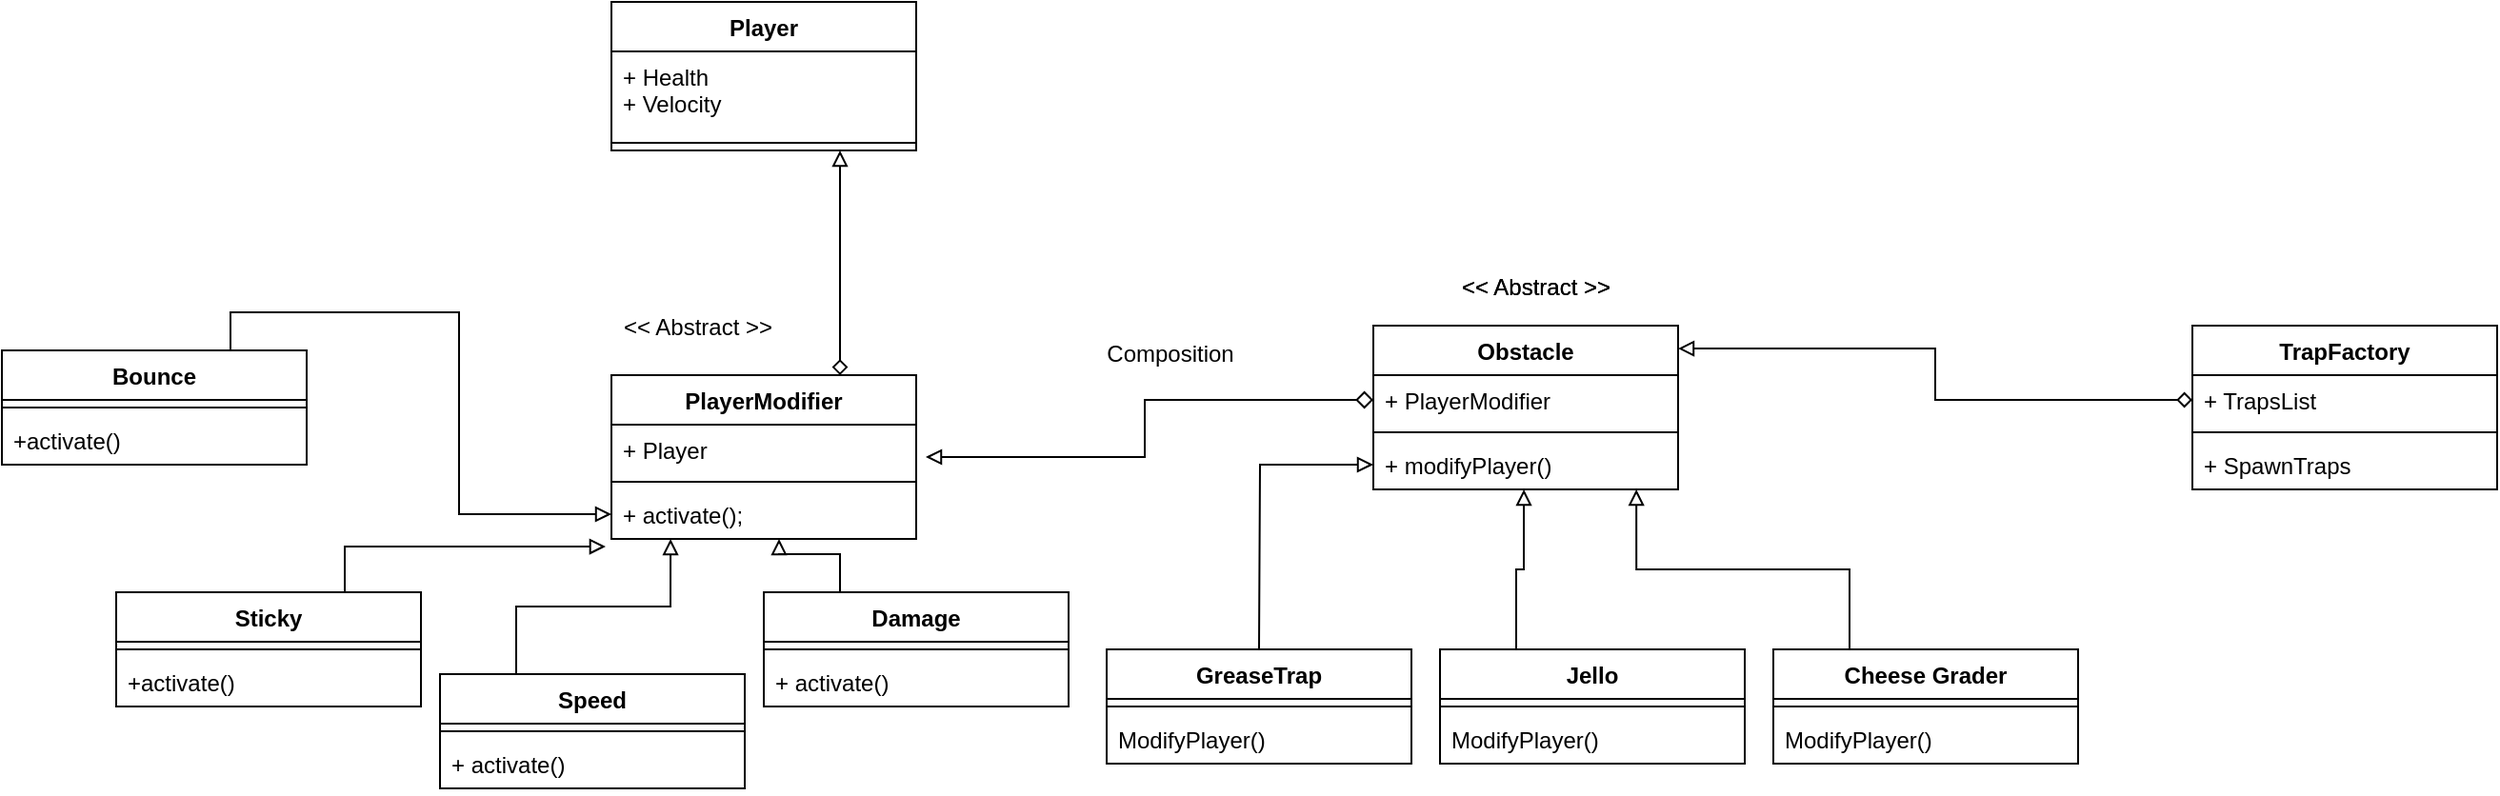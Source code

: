 <mxfile version="12.9.14" type="github"><diagram id="dsI19tgEIpbVP3nucDRO" name="Page-1"><mxGraphModel dx="2090" dy="1784" grid="1" gridSize="10" guides="1" tooltips="1" connect="1" arrows="1" fold="1" page="1" pageScale="1" pageWidth="850" pageHeight="1100" math="0" shadow="0"><root><mxCell id="0"/><mxCell id="1" parent="0"/><mxCell id="zVHqwm3P8z3oHDvD9JFM-1" value="Obstacle" style="swimlane;fontStyle=1;align=center;verticalAlign=top;childLayout=stackLayout;horizontal=1;startSize=26;horizontalStack=0;resizeParent=1;resizeParentMax=0;resizeLast=0;collapsible=1;marginBottom=0;" vertex="1" parent="1"><mxGeometry x="230" y="60" width="160" height="86" as="geometry"/></mxCell><mxCell id="zVHqwm3P8z3oHDvD9JFM-2" value="+ PlayerModifier" style="text;strokeColor=none;fillColor=none;align=left;verticalAlign=top;spacingLeft=4;spacingRight=4;overflow=hidden;rotatable=0;points=[[0,0.5],[1,0.5]];portConstraint=eastwest;" vertex="1" parent="zVHqwm3P8z3oHDvD9JFM-1"><mxGeometry y="26" width="160" height="26" as="geometry"/></mxCell><mxCell id="zVHqwm3P8z3oHDvD9JFM-3" value="" style="line;strokeWidth=1;fillColor=none;align=left;verticalAlign=middle;spacingTop=-1;spacingLeft=3;spacingRight=3;rotatable=0;labelPosition=right;points=[];portConstraint=eastwest;" vertex="1" parent="zVHqwm3P8z3oHDvD9JFM-1"><mxGeometry y="52" width="160" height="8" as="geometry"/></mxCell><mxCell id="zVHqwm3P8z3oHDvD9JFM-4" value="+ modifyPlayer()" style="text;strokeColor=none;fillColor=none;align=left;verticalAlign=top;spacingLeft=4;spacingRight=4;overflow=hidden;rotatable=0;points=[[0,0.5],[1,0.5]];portConstraint=eastwest;" vertex="1" parent="zVHqwm3P8z3oHDvD9JFM-1"><mxGeometry y="60" width="160" height="26" as="geometry"/></mxCell><mxCell id="zVHqwm3P8z3oHDvD9JFM-9" value="&amp;lt;&amp;lt; Abstract &amp;gt;&amp;gt;" style="text;html=1;align=center;verticalAlign=middle;resizable=0;points=[];autosize=1;" vertex="1" parent="1"><mxGeometry x="270" y="30" width="90" height="20" as="geometry"/></mxCell><mxCell id="zVHqwm3P8z3oHDvD9JFM-10" value="GreaseTrap" style="swimlane;fontStyle=1;align=center;verticalAlign=top;childLayout=stackLayout;horizontal=1;startSize=26;horizontalStack=0;resizeParent=1;resizeParentMax=0;resizeLast=0;collapsible=1;marginBottom=0;" vertex="1" parent="1"><mxGeometry x="90" y="230" width="160" height="60" as="geometry"/></mxCell><mxCell id="zVHqwm3P8z3oHDvD9JFM-12" value="" style="line;strokeWidth=1;fillColor=none;align=left;verticalAlign=middle;spacingTop=-1;spacingLeft=3;spacingRight=3;rotatable=0;labelPosition=right;points=[];portConstraint=eastwest;" vertex="1" parent="zVHqwm3P8z3oHDvD9JFM-10"><mxGeometry y="26" width="160" height="8" as="geometry"/></mxCell><mxCell id="zVHqwm3P8z3oHDvD9JFM-13" value="ModifyPlayer()" style="text;strokeColor=none;fillColor=none;align=left;verticalAlign=top;spacingLeft=4;spacingRight=4;overflow=hidden;rotatable=0;points=[[0,0.5],[1,0.5]];portConstraint=eastwest;" vertex="1" parent="zVHqwm3P8z3oHDvD9JFM-10"><mxGeometry y="34" width="160" height="26" as="geometry"/></mxCell><mxCell id="zVHqwm3P8z3oHDvD9JFM-22" style="edgeStyle=orthogonalEdgeStyle;rounded=0;orthogonalLoop=1;jettySize=auto;html=1;exitX=0.5;exitY=0;exitDx=0;exitDy=0;endArrow=block;endFill=0;" edge="1" parent="1" target="zVHqwm3P8z3oHDvD9JFM-4"><mxGeometry relative="1" as="geometry"><mxPoint x="170" y="230" as="sourcePoint"/></mxGeometry></mxCell><mxCell id="zVHqwm3P8z3oHDvD9JFM-23" style="edgeStyle=orthogonalEdgeStyle;rounded=0;orthogonalLoop=1;jettySize=auto;html=1;exitX=0.25;exitY=0;exitDx=0;exitDy=0;entryX=0.494;entryY=1;entryDx=0;entryDy=0;entryPerimeter=0;endArrow=block;endFill=0;" edge="1" parent="1" source="zVHqwm3P8z3oHDvD9JFM-5" target="zVHqwm3P8z3oHDvD9JFM-4"><mxGeometry relative="1" as="geometry"/></mxCell><mxCell id="zVHqwm3P8z3oHDvD9JFM-5" value="Jello" style="swimlane;fontStyle=1;align=center;verticalAlign=top;childLayout=stackLayout;horizontal=1;startSize=26;horizontalStack=0;resizeParent=1;resizeParentMax=0;resizeLast=0;collapsible=1;marginBottom=0;" vertex="1" parent="1"><mxGeometry x="265" y="230" width="160" height="60" as="geometry"/></mxCell><mxCell id="zVHqwm3P8z3oHDvD9JFM-7" value="" style="line;strokeWidth=1;fillColor=none;align=left;verticalAlign=middle;spacingTop=-1;spacingLeft=3;spacingRight=3;rotatable=0;labelPosition=right;points=[];portConstraint=eastwest;" vertex="1" parent="zVHqwm3P8z3oHDvD9JFM-5"><mxGeometry y="26" width="160" height="8" as="geometry"/></mxCell><mxCell id="zVHqwm3P8z3oHDvD9JFM-8" value="ModifyPlayer()" style="text;strokeColor=none;fillColor=none;align=left;verticalAlign=top;spacingLeft=4;spacingRight=4;overflow=hidden;rotatable=0;points=[[0,0.5],[1,0.5]];portConstraint=eastwest;" vertex="1" parent="zVHqwm3P8z3oHDvD9JFM-5"><mxGeometry y="34" width="160" height="26" as="geometry"/></mxCell><mxCell id="zVHqwm3P8z3oHDvD9JFM-24" style="edgeStyle=orthogonalEdgeStyle;rounded=0;orthogonalLoop=1;jettySize=auto;html=1;exitX=0.25;exitY=0;exitDx=0;exitDy=0;entryX=0.863;entryY=1;entryDx=0;entryDy=0;entryPerimeter=0;endArrow=block;endFill=0;" edge="1" parent="1" source="zVHqwm3P8z3oHDvD9JFM-18" target="zVHqwm3P8z3oHDvD9JFM-4"><mxGeometry relative="1" as="geometry"/></mxCell><mxCell id="zVHqwm3P8z3oHDvD9JFM-18" value="Cheese Grader" style="swimlane;fontStyle=1;align=center;verticalAlign=top;childLayout=stackLayout;horizontal=1;startSize=26;horizontalStack=0;resizeParent=1;resizeParentMax=0;resizeLast=0;collapsible=1;marginBottom=0;" vertex="1" parent="1"><mxGeometry x="440" y="230" width="160" height="60" as="geometry"/></mxCell><mxCell id="zVHqwm3P8z3oHDvD9JFM-20" value="" style="line;strokeWidth=1;fillColor=none;align=left;verticalAlign=middle;spacingTop=-1;spacingLeft=3;spacingRight=3;rotatable=0;labelPosition=right;points=[];portConstraint=eastwest;" vertex="1" parent="zVHqwm3P8z3oHDvD9JFM-18"><mxGeometry y="26" width="160" height="8" as="geometry"/></mxCell><mxCell id="zVHqwm3P8z3oHDvD9JFM-21" value="ModifyPlayer()" style="text;strokeColor=none;fillColor=none;align=left;verticalAlign=top;spacingLeft=4;spacingRight=4;overflow=hidden;rotatable=0;points=[[0,0.5],[1,0.5]];portConstraint=eastwest;" vertex="1" parent="zVHqwm3P8z3oHDvD9JFM-18"><mxGeometry y="34" width="160" height="26" as="geometry"/></mxCell><mxCell id="zVHqwm3P8z3oHDvD9JFM-25" value="TrapFactory" style="swimlane;fontStyle=1;align=center;verticalAlign=top;childLayout=stackLayout;horizontal=1;startSize=26;horizontalStack=0;resizeParent=1;resizeParentMax=0;resizeLast=0;collapsible=1;marginBottom=0;" vertex="1" parent="1"><mxGeometry x="660" y="60" width="160" height="86" as="geometry"/></mxCell><mxCell id="zVHqwm3P8z3oHDvD9JFM-26" value="+ TrapsList" style="text;strokeColor=none;fillColor=none;align=left;verticalAlign=top;spacingLeft=4;spacingRight=4;overflow=hidden;rotatable=0;points=[[0,0.5],[1,0.5]];portConstraint=eastwest;" vertex="1" parent="zVHqwm3P8z3oHDvD9JFM-25"><mxGeometry y="26" width="160" height="26" as="geometry"/></mxCell><mxCell id="zVHqwm3P8z3oHDvD9JFM-27" value="" style="line;strokeWidth=1;fillColor=none;align=left;verticalAlign=middle;spacingTop=-1;spacingLeft=3;spacingRight=3;rotatable=0;labelPosition=right;points=[];portConstraint=eastwest;" vertex="1" parent="zVHqwm3P8z3oHDvD9JFM-25"><mxGeometry y="52" width="160" height="8" as="geometry"/></mxCell><mxCell id="zVHqwm3P8z3oHDvD9JFM-28" value="+ SpawnTraps" style="text;strokeColor=none;fillColor=none;align=left;verticalAlign=top;spacingLeft=4;spacingRight=4;overflow=hidden;rotatable=0;points=[[0,0.5],[1,0.5]];portConstraint=eastwest;" vertex="1" parent="zVHqwm3P8z3oHDvD9JFM-25"><mxGeometry y="60" width="160" height="26" as="geometry"/></mxCell><mxCell id="zVHqwm3P8z3oHDvD9JFM-29" style="edgeStyle=orthogonalEdgeStyle;rounded=0;orthogonalLoop=1;jettySize=auto;html=1;exitX=0;exitY=0.5;exitDx=0;exitDy=0;endArrow=block;endFill=0;entryX=1;entryY=0.14;entryDx=0;entryDy=0;entryPerimeter=0;startArrow=diamond;startFill=0;" edge="1" parent="1" source="zVHqwm3P8z3oHDvD9JFM-26" target="zVHqwm3P8z3oHDvD9JFM-1"><mxGeometry relative="1" as="geometry"><mxPoint x="490" y="120" as="targetPoint"/></mxGeometry></mxCell><mxCell id="zVHqwm3P8z3oHDvD9JFM-61" style="edgeStyle=orthogonalEdgeStyle;rounded=0;orthogonalLoop=1;jettySize=auto;html=1;exitX=0.75;exitY=0;exitDx=0;exitDy=0;entryX=0.75;entryY=1;entryDx=0;entryDy=0;endArrow=block;endFill=0;startArrow=diamond;startFill=0;" edge="1" parent="1" source="zVHqwm3P8z3oHDvD9JFM-31" target="zVHqwm3P8z3oHDvD9JFM-56"><mxGeometry relative="1" as="geometry"/></mxCell><mxCell id="zVHqwm3P8z3oHDvD9JFM-31" value="PlayerModifier" style="swimlane;fontStyle=1;align=center;verticalAlign=top;childLayout=stackLayout;horizontal=1;startSize=26;horizontalStack=0;resizeParent=1;resizeParentMax=0;resizeLast=0;collapsible=1;marginBottom=0;" vertex="1" parent="1"><mxGeometry x="-170" y="86" width="160" height="86" as="geometry"/></mxCell><mxCell id="zVHqwm3P8z3oHDvD9JFM-62" value="+ Player" style="text;strokeColor=none;fillColor=none;align=left;verticalAlign=top;spacingLeft=4;spacingRight=4;overflow=hidden;rotatable=0;points=[[0,0.5],[1,0.5]];portConstraint=eastwest;" vertex="1" parent="zVHqwm3P8z3oHDvD9JFM-31"><mxGeometry y="26" width="160" height="26" as="geometry"/></mxCell><mxCell id="zVHqwm3P8z3oHDvD9JFM-33" value="" style="line;strokeWidth=1;fillColor=none;align=left;verticalAlign=middle;spacingTop=-1;spacingLeft=3;spacingRight=3;rotatable=0;labelPosition=right;points=[];portConstraint=eastwest;" vertex="1" parent="zVHqwm3P8z3oHDvD9JFM-31"><mxGeometry y="52" width="160" height="8" as="geometry"/></mxCell><mxCell id="zVHqwm3P8z3oHDvD9JFM-34" value="+ activate();" style="text;strokeColor=none;fillColor=none;align=left;verticalAlign=top;spacingLeft=4;spacingRight=4;overflow=hidden;rotatable=0;points=[[0,0.5],[1,0.5]];portConstraint=eastwest;" vertex="1" parent="zVHqwm3P8z3oHDvD9JFM-31"><mxGeometry y="60" width="160" height="26" as="geometry"/></mxCell><mxCell id="zVHqwm3P8z3oHDvD9JFM-41" style="edgeStyle=orthogonalEdgeStyle;rounded=0;orthogonalLoop=1;jettySize=auto;html=1;exitX=0.75;exitY=0;exitDx=0;exitDy=0;endArrow=block;endFill=0;entryX=0;entryY=0.5;entryDx=0;entryDy=0;" edge="1" parent="1" source="zVHqwm3P8z3oHDvD9JFM-35" target="zVHqwm3P8z3oHDvD9JFM-34"><mxGeometry relative="1" as="geometry"><mxPoint x="-190" y="160" as="targetPoint"/></mxGeometry></mxCell><mxCell id="zVHqwm3P8z3oHDvD9JFM-39" value="&amp;lt;&amp;lt; Abstract &amp;gt;&amp;gt;" style="text;html=1;align=center;verticalAlign=middle;resizable=0;points=[];autosize=1;" vertex="1" parent="1"><mxGeometry x="270" y="30" width="90" height="20" as="geometry"/></mxCell><mxCell id="zVHqwm3P8z3oHDvD9JFM-40" value="&amp;lt;&amp;lt; Abstract &amp;gt;&amp;gt;" style="text;html=1;align=center;verticalAlign=middle;resizable=0;points=[];autosize=1;" vertex="1" parent="1"><mxGeometry x="-170" y="51" width="90" height="20" as="geometry"/></mxCell><mxCell id="zVHqwm3P8z3oHDvD9JFM-49" style="edgeStyle=orthogonalEdgeStyle;rounded=0;orthogonalLoop=1;jettySize=auto;html=1;exitX=0.25;exitY=0;exitDx=0;exitDy=0;entryX=0.194;entryY=1;entryDx=0;entryDy=0;entryPerimeter=0;endArrow=block;endFill=0;" edge="1" parent="1" source="zVHqwm3P8z3oHDvD9JFM-45" target="zVHqwm3P8z3oHDvD9JFM-34"><mxGeometry relative="1" as="geometry"/></mxCell><mxCell id="zVHqwm3P8z3oHDvD9JFM-48" style="edgeStyle=orthogonalEdgeStyle;rounded=0;orthogonalLoop=1;jettySize=auto;html=1;exitX=0.75;exitY=0;exitDx=0;exitDy=0;endArrow=block;endFill=0;entryX=-0.019;entryY=1.154;entryDx=0;entryDy=0;entryPerimeter=0;" edge="1" parent="1" source="zVHqwm3P8z3oHDvD9JFM-42" target="zVHqwm3P8z3oHDvD9JFM-34"><mxGeometry relative="1" as="geometry"><mxPoint x="-100" y="160" as="targetPoint"/></mxGeometry></mxCell><mxCell id="zVHqwm3P8z3oHDvD9JFM-35" value="Bounce" style="swimlane;fontStyle=1;align=center;verticalAlign=top;childLayout=stackLayout;horizontal=1;startSize=26;horizontalStack=0;resizeParent=1;resizeParentMax=0;resizeLast=0;collapsible=1;marginBottom=0;" vertex="1" parent="1"><mxGeometry x="-490" y="73" width="160" height="60" as="geometry"/></mxCell><mxCell id="zVHqwm3P8z3oHDvD9JFM-37" value="" style="line;strokeWidth=1;fillColor=none;align=left;verticalAlign=middle;spacingTop=-1;spacingLeft=3;spacingRight=3;rotatable=0;labelPosition=right;points=[];portConstraint=eastwest;" vertex="1" parent="zVHqwm3P8z3oHDvD9JFM-35"><mxGeometry y="26" width="160" height="8" as="geometry"/></mxCell><mxCell id="zVHqwm3P8z3oHDvD9JFM-38" value="+activate()" style="text;strokeColor=none;fillColor=none;align=left;verticalAlign=top;spacingLeft=4;spacingRight=4;overflow=hidden;rotatable=0;points=[[0,0.5],[1,0.5]];portConstraint=eastwest;" vertex="1" parent="zVHqwm3P8z3oHDvD9JFM-35"><mxGeometry y="34" width="160" height="26" as="geometry"/></mxCell><mxCell id="zVHqwm3P8z3oHDvD9JFM-42" value="Sticky" style="swimlane;fontStyle=1;align=center;verticalAlign=top;childLayout=stackLayout;horizontal=1;startSize=26;horizontalStack=0;resizeParent=1;resizeParentMax=0;resizeLast=0;collapsible=1;marginBottom=0;" vertex="1" parent="1"><mxGeometry x="-430" y="200" width="160" height="60" as="geometry"/></mxCell><mxCell id="zVHqwm3P8z3oHDvD9JFM-43" value="" style="line;strokeWidth=1;fillColor=none;align=left;verticalAlign=middle;spacingTop=-1;spacingLeft=3;spacingRight=3;rotatable=0;labelPosition=right;points=[];portConstraint=eastwest;" vertex="1" parent="zVHqwm3P8z3oHDvD9JFM-42"><mxGeometry y="26" width="160" height="8" as="geometry"/></mxCell><mxCell id="zVHqwm3P8z3oHDvD9JFM-44" value="+activate()" style="text;strokeColor=none;fillColor=none;align=left;verticalAlign=top;spacingLeft=4;spacingRight=4;overflow=hidden;rotatable=0;points=[[0,0.5],[1,0.5]];portConstraint=eastwest;" vertex="1" parent="zVHqwm3P8z3oHDvD9JFM-42"><mxGeometry y="34" width="160" height="26" as="geometry"/></mxCell><mxCell id="zVHqwm3P8z3oHDvD9JFM-45" value="Speed" style="swimlane;fontStyle=1;align=center;verticalAlign=top;childLayout=stackLayout;horizontal=1;startSize=26;horizontalStack=0;resizeParent=1;resizeParentMax=0;resizeLast=0;collapsible=1;marginBottom=0;" vertex="1" parent="1"><mxGeometry x="-260" y="243" width="160" height="60" as="geometry"/></mxCell><mxCell id="zVHqwm3P8z3oHDvD9JFM-46" value="" style="line;strokeWidth=1;fillColor=none;align=left;verticalAlign=middle;spacingTop=-1;spacingLeft=3;spacingRight=3;rotatable=0;labelPosition=right;points=[];portConstraint=eastwest;" vertex="1" parent="zVHqwm3P8z3oHDvD9JFM-45"><mxGeometry y="26" width="160" height="8" as="geometry"/></mxCell><mxCell id="zVHqwm3P8z3oHDvD9JFM-47" value="+ activate()" style="text;strokeColor=none;fillColor=none;align=left;verticalAlign=top;spacingLeft=4;spacingRight=4;overflow=hidden;rotatable=0;points=[[0,0.5],[1,0.5]];portConstraint=eastwest;" vertex="1" parent="zVHqwm3P8z3oHDvD9JFM-45"><mxGeometry y="34" width="160" height="26" as="geometry"/></mxCell><mxCell id="zVHqwm3P8z3oHDvD9JFM-53" style="edgeStyle=orthogonalEdgeStyle;rounded=0;orthogonalLoop=1;jettySize=auto;html=1;exitX=0.25;exitY=0;exitDx=0;exitDy=0;entryX=0.55;entryY=1;entryDx=0;entryDy=0;entryPerimeter=0;endArrow=block;endFill=0;" edge="1" parent="1" source="zVHqwm3P8z3oHDvD9JFM-50" target="zVHqwm3P8z3oHDvD9JFM-34"><mxGeometry relative="1" as="geometry"/></mxCell><mxCell id="zVHqwm3P8z3oHDvD9JFM-50" value="Damage" style="swimlane;fontStyle=1;align=center;verticalAlign=top;childLayout=stackLayout;horizontal=1;startSize=26;horizontalStack=0;resizeParent=1;resizeParentMax=0;resizeLast=0;collapsible=1;marginBottom=0;" vertex="1" parent="1"><mxGeometry x="-90" y="200" width="160" height="60" as="geometry"/></mxCell><mxCell id="zVHqwm3P8z3oHDvD9JFM-51" value="" style="line;strokeWidth=1;fillColor=none;align=left;verticalAlign=middle;spacingTop=-1;spacingLeft=3;spacingRight=3;rotatable=0;labelPosition=right;points=[];portConstraint=eastwest;" vertex="1" parent="zVHqwm3P8z3oHDvD9JFM-50"><mxGeometry y="26" width="160" height="8" as="geometry"/></mxCell><mxCell id="zVHqwm3P8z3oHDvD9JFM-52" value="+ activate()" style="text;strokeColor=none;fillColor=none;align=left;verticalAlign=top;spacingLeft=4;spacingRight=4;overflow=hidden;rotatable=0;points=[[0,0.5],[1,0.5]];portConstraint=eastwest;" vertex="1" parent="zVHqwm3P8z3oHDvD9JFM-50"><mxGeometry y="34" width="160" height="26" as="geometry"/></mxCell><mxCell id="zVHqwm3P8z3oHDvD9JFM-54" style="edgeStyle=orthogonalEdgeStyle;rounded=0;orthogonalLoop=1;jettySize=auto;html=1;exitX=0;exitY=0.5;exitDx=0;exitDy=0;endArrow=block;endFill=0;startArrow=diamond;startFill=0;targetPerimeterSpacing=5;sourcePerimeterSpacing=10;startSize=7;" edge="1" parent="1" source="zVHqwm3P8z3oHDvD9JFM-2" target="zVHqwm3P8z3oHDvD9JFM-31"><mxGeometry relative="1" as="geometry"/></mxCell><mxCell id="zVHqwm3P8z3oHDvD9JFM-55" value="Composition" style="text;html=1;align=center;verticalAlign=middle;resizable=0;points=[];autosize=1;" vertex="1" parent="1"><mxGeometry x="78" y="65" width="90" height="20" as="geometry"/></mxCell><mxCell id="zVHqwm3P8z3oHDvD9JFM-56" value="Player" style="swimlane;fontStyle=1;align=center;verticalAlign=top;childLayout=stackLayout;horizontal=1;startSize=26;horizontalStack=0;resizeParent=1;resizeParentMax=0;resizeLast=0;collapsible=1;marginBottom=0;" vertex="1" parent="1"><mxGeometry x="-170" y="-110" width="160" height="78" as="geometry"/></mxCell><mxCell id="zVHqwm3P8z3oHDvD9JFM-57" value="+ Health&#xA;+ Velocity&#xA;" style="text;strokeColor=none;fillColor=none;align=left;verticalAlign=top;spacingLeft=4;spacingRight=4;overflow=hidden;rotatable=0;points=[[0,0.5],[1,0.5]];portConstraint=eastwest;" vertex="1" parent="zVHqwm3P8z3oHDvD9JFM-56"><mxGeometry y="26" width="160" height="44" as="geometry"/></mxCell><mxCell id="zVHqwm3P8z3oHDvD9JFM-58" value="" style="line;strokeWidth=1;fillColor=none;align=left;verticalAlign=middle;spacingTop=-1;spacingLeft=3;spacingRight=3;rotatable=0;labelPosition=right;points=[];portConstraint=eastwest;" vertex="1" parent="zVHqwm3P8z3oHDvD9JFM-56"><mxGeometry y="70" width="160" height="8" as="geometry"/></mxCell></root></mxGraphModel></diagram></mxfile>